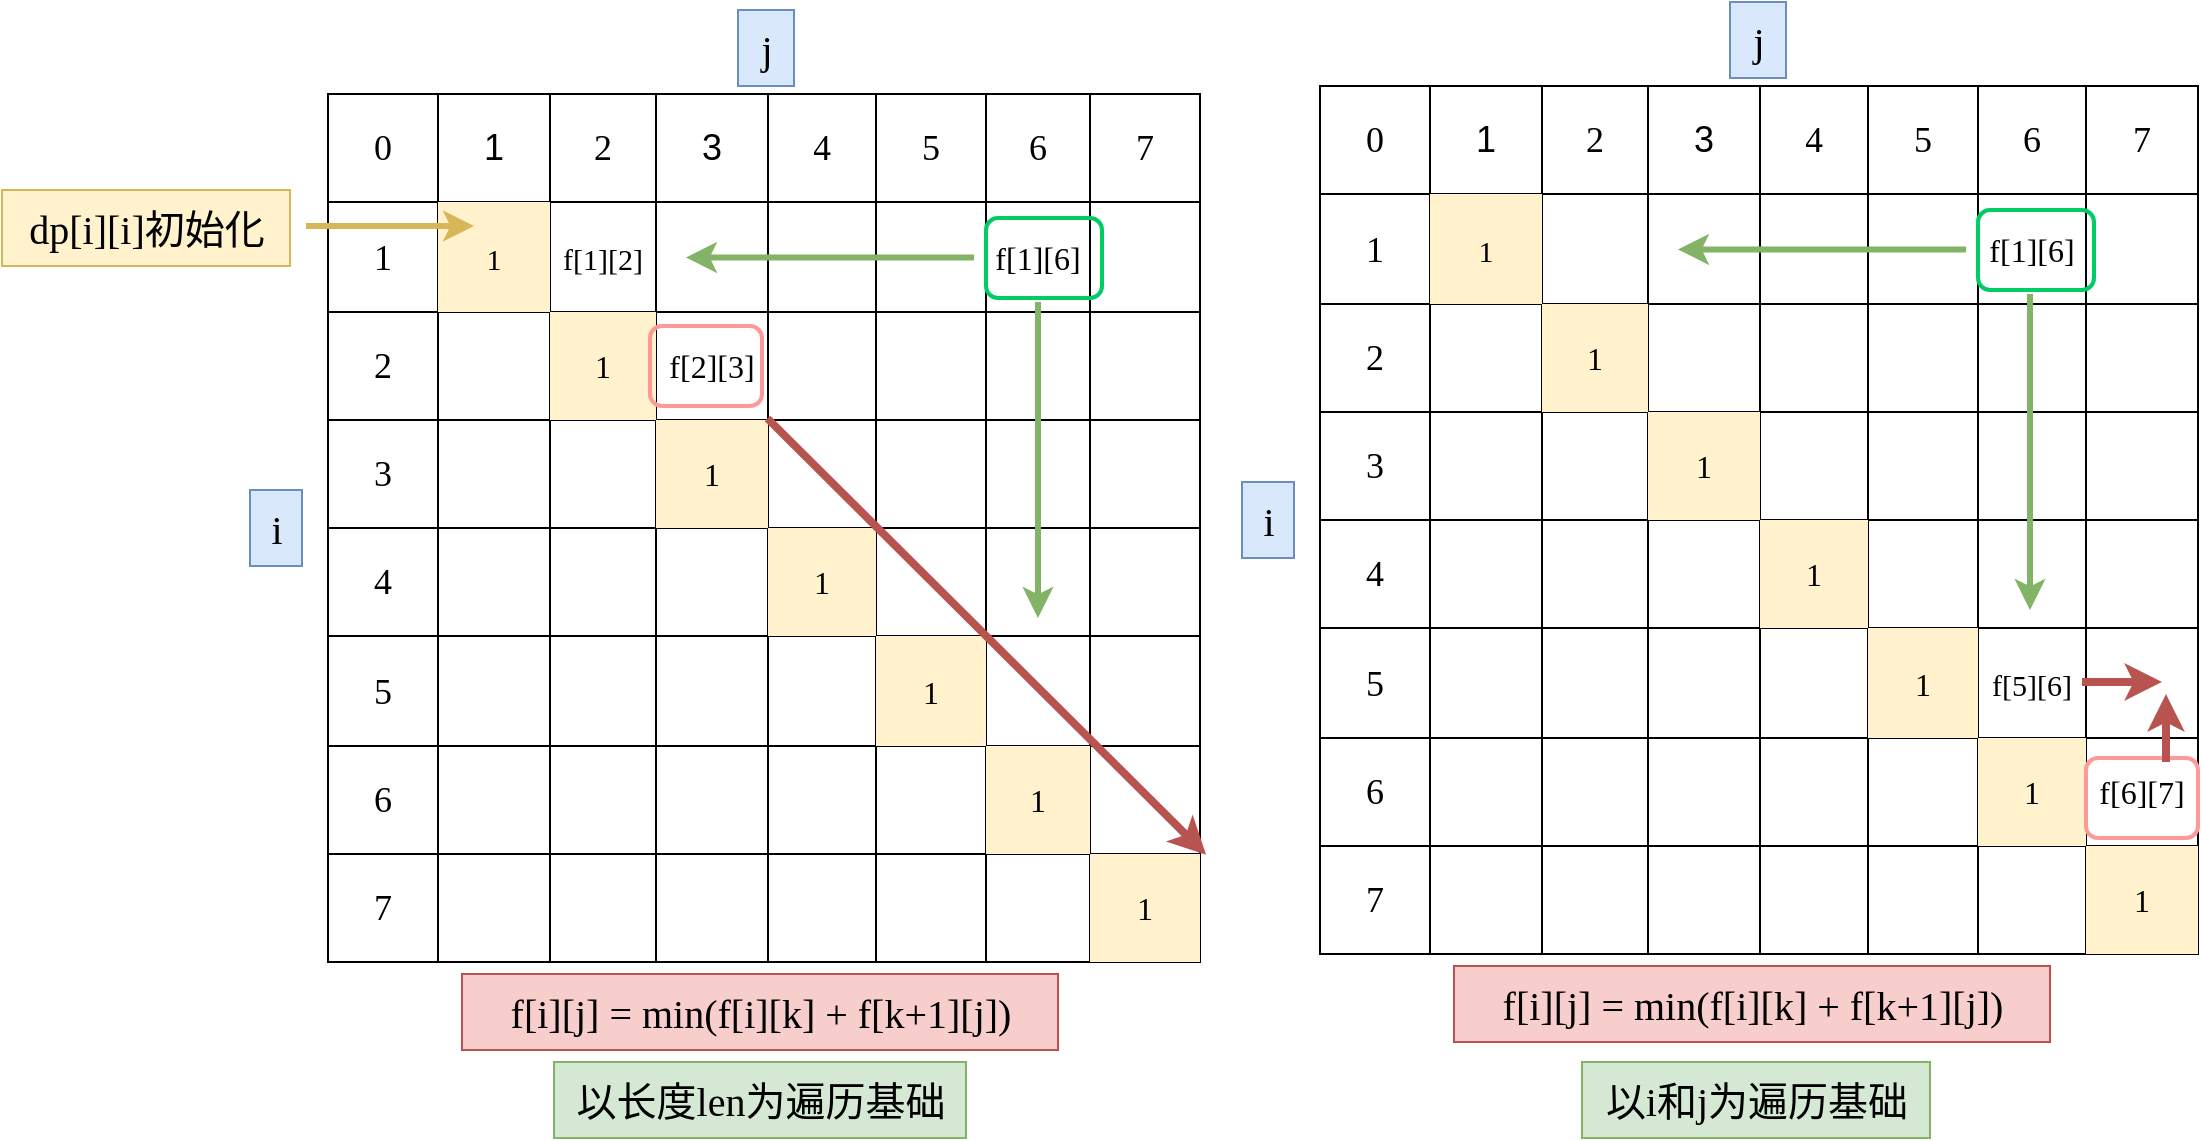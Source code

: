 <mxfile version="20.0.4" type="github">
  <diagram id="7jJ90DRiOmVaTpsWSGdS" name="第 1 页">
    <mxGraphModel dx="2515" dy="831" grid="1" gridSize="2" guides="1" tooltips="1" connect="1" arrows="1" fold="1" page="1" pageScale="1" pageWidth="1169" pageHeight="827" math="0" shadow="0">
      <root>
        <mxCell id="0" />
        <mxCell id="1" parent="0" />
        <mxCell id="KwmrwxW-xq00A47at4ye-63" value="" style="shape=table;html=1;whiteSpace=wrap;startSize=0;container=1;collapsible=0;childLayout=tableLayout;swimlaneLine=1;" vertex="1" parent="1">
          <mxGeometry x="153" y="138" width="436" height="434" as="geometry" />
        </mxCell>
        <mxCell id="KwmrwxW-xq00A47at4ye-106" style="shape=tableRow;horizontal=0;startSize=0;swimlaneHead=0;swimlaneBody=0;top=0;left=0;bottom=0;right=0;collapsible=0;dropTarget=0;fillColor=none;points=[[0,0.5],[1,0.5]];portConstraint=eastwest;" vertex="1" parent="KwmrwxW-xq00A47at4ye-63">
          <mxGeometry width="436" height="54" as="geometry" />
        </mxCell>
        <mxCell id="KwmrwxW-xq00A47at4ye-127" value="&lt;font style=&quot;font-size: 18px;&quot; face=&quot;Comic Sans MS&quot;&gt;0&lt;/font&gt;" style="shape=partialRectangle;html=1;whiteSpace=wrap;connectable=0;fillColor=none;top=0;left=0;bottom=0;right=0;overflow=hidden;" vertex="1" parent="KwmrwxW-xq00A47at4ye-106">
          <mxGeometry width="55" height="54" as="geometry">
            <mxRectangle width="55" height="54" as="alternateBounds" />
          </mxGeometry>
        </mxCell>
        <mxCell id="KwmrwxW-xq00A47at4ye-111" value="&lt;font style=&quot;font-size: 18px;&quot;&gt;1&lt;/font&gt;" style="shape=partialRectangle;html=1;whiteSpace=wrap;connectable=0;fillColor=none;top=0;left=0;bottom=0;right=0;overflow=hidden;" vertex="1" parent="KwmrwxW-xq00A47at4ye-106">
          <mxGeometry x="55" width="56" height="54" as="geometry">
            <mxRectangle width="56" height="54" as="alternateBounds" />
          </mxGeometry>
        </mxCell>
        <mxCell id="KwmrwxW-xq00A47at4ye-107" value="&lt;font style=&quot;font-size: 18px;&quot; face=&quot;Comic Sans MS&quot;&gt;2&lt;/font&gt;" style="shape=partialRectangle;html=1;whiteSpace=wrap;connectable=0;fillColor=none;top=0;left=0;bottom=0;right=0;overflow=hidden;" vertex="1" parent="KwmrwxW-xq00A47at4ye-106">
          <mxGeometry x="111" width="53" height="54" as="geometry">
            <mxRectangle width="53" height="54" as="alternateBounds" />
          </mxGeometry>
        </mxCell>
        <mxCell id="KwmrwxW-xq00A47at4ye-108" value="&lt;font style=&quot;font-size: 18px;&quot;&gt;3&lt;/font&gt;" style="shape=partialRectangle;html=1;whiteSpace=wrap;connectable=0;fillColor=none;top=0;left=0;bottom=0;right=0;overflow=hidden;" vertex="1" parent="KwmrwxW-xq00A47at4ye-106">
          <mxGeometry x="164" width="56" height="54" as="geometry">
            <mxRectangle width="56" height="54" as="alternateBounds" />
          </mxGeometry>
        </mxCell>
        <mxCell id="KwmrwxW-xq00A47at4ye-109" value="&lt;font face=&quot;Comic Sans MS&quot; style=&quot;font-size: 18px;&quot;&gt;4&lt;/font&gt;" style="shape=partialRectangle;html=1;whiteSpace=wrap;connectable=0;fillColor=none;top=0;left=0;bottom=0;right=0;overflow=hidden;" vertex="1" parent="KwmrwxW-xq00A47at4ye-106">
          <mxGeometry x="220" width="54" height="54" as="geometry">
            <mxRectangle width="54" height="54" as="alternateBounds" />
          </mxGeometry>
        </mxCell>
        <mxCell id="KwmrwxW-xq00A47at4ye-110" value="&lt;font face=&quot;Comic Sans MS&quot; style=&quot;font-size: 18px;&quot;&gt;5&lt;/font&gt;" style="shape=partialRectangle;html=1;whiteSpace=wrap;connectable=0;fillColor=none;top=0;left=0;bottom=0;right=0;overflow=hidden;" vertex="1" parent="KwmrwxW-xq00A47at4ye-106">
          <mxGeometry x="274" width="55" height="54" as="geometry">
            <mxRectangle width="55" height="54" as="alternateBounds" />
          </mxGeometry>
        </mxCell>
        <mxCell id="KwmrwxW-xq00A47at4ye-119" value="&lt;font face=&quot;Comic Sans MS&quot; style=&quot;font-size: 18px;&quot;&gt;6&lt;/font&gt;" style="shape=partialRectangle;html=1;whiteSpace=wrap;connectable=0;fillColor=none;top=0;left=0;bottom=0;right=0;overflow=hidden;" vertex="1" parent="KwmrwxW-xq00A47at4ye-106">
          <mxGeometry x="329" width="52" height="54" as="geometry">
            <mxRectangle width="52" height="54" as="alternateBounds" />
          </mxGeometry>
        </mxCell>
        <mxCell id="KwmrwxW-xq00A47at4ye-135" value="&lt;font style=&quot;font-size: 18px;&quot; face=&quot;Comic Sans MS&quot;&gt;7&lt;/font&gt;" style="shape=partialRectangle;html=1;whiteSpace=wrap;connectable=0;fillColor=none;top=0;left=0;bottom=0;right=0;overflow=hidden;" vertex="1" parent="KwmrwxW-xq00A47at4ye-106">
          <mxGeometry x="381" width="55" height="54" as="geometry">
            <mxRectangle width="55" height="54" as="alternateBounds" />
          </mxGeometry>
        </mxCell>
        <mxCell id="KwmrwxW-xq00A47at4ye-101" style="shape=tableRow;horizontal=0;startSize=0;swimlaneHead=0;swimlaneBody=0;top=0;left=0;bottom=0;right=0;collapsible=0;dropTarget=0;fillColor=none;points=[[0,0.5],[1,0.5]];portConstraint=eastwest;" vertex="1" parent="KwmrwxW-xq00A47at4ye-63">
          <mxGeometry y="54" width="436" height="55" as="geometry" />
        </mxCell>
        <mxCell id="KwmrwxW-xq00A47at4ye-128" value="&lt;font face=&quot;Comic Sans MS&quot; style=&quot;font-size: 18px;&quot;&gt;1&lt;/font&gt;" style="shape=partialRectangle;html=1;whiteSpace=wrap;connectable=0;fillColor=none;top=0;left=0;bottom=0;right=0;overflow=hidden;" vertex="1" parent="KwmrwxW-xq00A47at4ye-101">
          <mxGeometry width="55" height="55" as="geometry">
            <mxRectangle width="55" height="55" as="alternateBounds" />
          </mxGeometry>
        </mxCell>
        <mxCell id="KwmrwxW-xq00A47at4ye-112" value="&lt;font face=&quot;Comic Sans MS&quot; style=&quot;font-size: 15px;&quot;&gt;1&lt;/font&gt;" style="shape=partialRectangle;html=1;whiteSpace=wrap;connectable=0;fillColor=#fff2cc;top=0;left=0;bottom=0;right=0;overflow=hidden;strokeColor=#d6b656;" vertex="1" parent="KwmrwxW-xq00A47at4ye-101">
          <mxGeometry x="55" width="56" height="55" as="geometry">
            <mxRectangle width="56" height="55" as="alternateBounds" />
          </mxGeometry>
        </mxCell>
        <mxCell id="KwmrwxW-xq00A47at4ye-102" value="&lt;font face=&quot;Comic Sans MS&quot; style=&quot;font-size: 15px;&quot;&gt;f[1][2]&lt;/font&gt;" style="shape=partialRectangle;html=1;whiteSpace=wrap;connectable=0;fillColor=none;top=0;left=0;bottom=0;right=0;overflow=hidden;" vertex="1" parent="KwmrwxW-xq00A47at4ye-101">
          <mxGeometry x="111" width="53" height="55" as="geometry">
            <mxRectangle width="53" height="55" as="alternateBounds" />
          </mxGeometry>
        </mxCell>
        <mxCell id="KwmrwxW-xq00A47at4ye-103" style="shape=partialRectangle;html=1;whiteSpace=wrap;connectable=0;fillColor=none;top=0;left=0;bottom=0;right=0;overflow=hidden;" vertex="1" parent="KwmrwxW-xq00A47at4ye-101">
          <mxGeometry x="164" width="56" height="55" as="geometry">
            <mxRectangle width="56" height="55" as="alternateBounds" />
          </mxGeometry>
        </mxCell>
        <mxCell id="KwmrwxW-xq00A47at4ye-104" style="shape=partialRectangle;html=1;whiteSpace=wrap;connectable=0;fillColor=none;top=0;left=0;bottom=0;right=0;overflow=hidden;" vertex="1" parent="KwmrwxW-xq00A47at4ye-101">
          <mxGeometry x="220" width="54" height="55" as="geometry">
            <mxRectangle width="54" height="55" as="alternateBounds" />
          </mxGeometry>
        </mxCell>
        <mxCell id="KwmrwxW-xq00A47at4ye-105" style="shape=partialRectangle;html=1;whiteSpace=wrap;connectable=0;fillColor=none;top=0;left=0;bottom=0;right=0;overflow=hidden;" vertex="1" parent="KwmrwxW-xq00A47at4ye-101">
          <mxGeometry x="274" width="55" height="55" as="geometry">
            <mxRectangle width="55" height="55" as="alternateBounds" />
          </mxGeometry>
        </mxCell>
        <mxCell id="KwmrwxW-xq00A47at4ye-120" value="&lt;font style=&quot;font-size: 16px;&quot; face=&quot;Comic Sans MS&quot;&gt;f[1][6]&lt;/font&gt;" style="shape=partialRectangle;html=1;whiteSpace=wrap;connectable=0;fillColor=none;top=0;left=0;bottom=0;right=0;overflow=hidden;" vertex="1" parent="KwmrwxW-xq00A47at4ye-101">
          <mxGeometry x="329" width="52" height="55" as="geometry">
            <mxRectangle width="52" height="55" as="alternateBounds" />
          </mxGeometry>
        </mxCell>
        <mxCell id="KwmrwxW-xq00A47at4ye-136" style="shape=partialRectangle;html=1;whiteSpace=wrap;connectable=0;fillColor=none;top=0;left=0;bottom=0;right=0;overflow=hidden;" vertex="1" parent="KwmrwxW-xq00A47at4ye-101">
          <mxGeometry x="381" width="55" height="55" as="geometry">
            <mxRectangle width="55" height="55" as="alternateBounds" />
          </mxGeometry>
        </mxCell>
        <mxCell id="KwmrwxW-xq00A47at4ye-64" value="" style="shape=tableRow;horizontal=0;startSize=0;swimlaneHead=0;swimlaneBody=0;top=0;left=0;bottom=0;right=0;collapsible=0;dropTarget=0;fillColor=none;points=[[0,0.5],[1,0.5]];portConstraint=eastwest;" vertex="1" parent="KwmrwxW-xq00A47at4ye-63">
          <mxGeometry y="109" width="436" height="54" as="geometry" />
        </mxCell>
        <mxCell id="KwmrwxW-xq00A47at4ye-129" value="&lt;font face=&quot;Comic Sans MS&quot; style=&quot;font-size: 18px;&quot;&gt;2&lt;/font&gt;" style="shape=partialRectangle;html=1;whiteSpace=wrap;connectable=0;fillColor=none;top=0;left=0;bottom=0;right=0;overflow=hidden;" vertex="1" parent="KwmrwxW-xq00A47at4ye-64">
          <mxGeometry width="55" height="54" as="geometry">
            <mxRectangle width="55" height="54" as="alternateBounds" />
          </mxGeometry>
        </mxCell>
        <mxCell id="KwmrwxW-xq00A47at4ye-113" style="shape=partialRectangle;html=1;whiteSpace=wrap;connectable=0;fillColor=none;top=0;left=0;bottom=0;right=0;overflow=hidden;" vertex="1" parent="KwmrwxW-xq00A47at4ye-64">
          <mxGeometry x="55" width="56" height="54" as="geometry">
            <mxRectangle width="56" height="54" as="alternateBounds" />
          </mxGeometry>
        </mxCell>
        <mxCell id="KwmrwxW-xq00A47at4ye-83" value="&lt;font face=&quot;Comic Sans MS&quot; style=&quot;font-size: 16px;&quot;&gt;1&lt;/font&gt;" style="shape=partialRectangle;html=1;whiteSpace=wrap;connectable=0;fillColor=#fff2cc;top=0;left=0;bottom=0;right=0;overflow=hidden;strokeColor=#d6b656;" vertex="1" parent="KwmrwxW-xq00A47at4ye-64">
          <mxGeometry x="111" width="53" height="54" as="geometry">
            <mxRectangle width="53" height="54" as="alternateBounds" />
          </mxGeometry>
        </mxCell>
        <mxCell id="KwmrwxW-xq00A47at4ye-77" value="&lt;font face=&quot;Comic Sans MS&quot; style=&quot;font-size: 16px;&quot;&gt;f[2][3]&lt;/font&gt;" style="shape=partialRectangle;html=1;whiteSpace=wrap;connectable=0;fillColor=none;top=0;left=0;bottom=0;right=0;overflow=hidden;" vertex="1" parent="KwmrwxW-xq00A47at4ye-64">
          <mxGeometry x="164" width="56" height="54" as="geometry">
            <mxRectangle width="56" height="54" as="alternateBounds" />
          </mxGeometry>
        </mxCell>
        <mxCell id="KwmrwxW-xq00A47at4ye-65" value="" style="shape=partialRectangle;html=1;whiteSpace=wrap;connectable=0;fillColor=none;top=0;left=0;bottom=0;right=0;overflow=hidden;" vertex="1" parent="KwmrwxW-xq00A47at4ye-64">
          <mxGeometry x="220" width="54" height="54" as="geometry">
            <mxRectangle width="54" height="54" as="alternateBounds" />
          </mxGeometry>
        </mxCell>
        <mxCell id="KwmrwxW-xq00A47at4ye-66" value="" style="shape=partialRectangle;html=1;whiteSpace=wrap;connectable=0;fillColor=none;top=0;left=0;bottom=0;right=0;overflow=hidden;" vertex="1" parent="KwmrwxW-xq00A47at4ye-64">
          <mxGeometry x="274" width="55" height="54" as="geometry">
            <mxRectangle width="55" height="54" as="alternateBounds" />
          </mxGeometry>
        </mxCell>
        <mxCell id="KwmrwxW-xq00A47at4ye-121" style="shape=partialRectangle;html=1;whiteSpace=wrap;connectable=0;fillColor=none;top=0;left=0;bottom=0;right=0;overflow=hidden;" vertex="1" parent="KwmrwxW-xq00A47at4ye-64">
          <mxGeometry x="329" width="52" height="54" as="geometry">
            <mxRectangle width="52" height="54" as="alternateBounds" />
          </mxGeometry>
        </mxCell>
        <mxCell id="KwmrwxW-xq00A47at4ye-137" style="shape=partialRectangle;html=1;whiteSpace=wrap;connectable=0;fillColor=none;top=0;left=0;bottom=0;right=0;overflow=hidden;" vertex="1" parent="KwmrwxW-xq00A47at4ye-64">
          <mxGeometry x="381" width="55" height="54" as="geometry">
            <mxRectangle width="55" height="54" as="alternateBounds" />
          </mxGeometry>
        </mxCell>
        <mxCell id="KwmrwxW-xq00A47at4ye-68" value="" style="shape=tableRow;horizontal=0;startSize=0;swimlaneHead=0;swimlaneBody=0;top=0;left=0;bottom=0;right=0;collapsible=0;dropTarget=0;fillColor=none;points=[[0,0.5],[1,0.5]];portConstraint=eastwest;" vertex="1" parent="KwmrwxW-xq00A47at4ye-63">
          <mxGeometry y="163" width="436" height="54" as="geometry" />
        </mxCell>
        <mxCell id="KwmrwxW-xq00A47at4ye-130" value="&lt;font face=&quot;Comic Sans MS&quot; style=&quot;font-size: 18px;&quot;&gt;3&lt;/font&gt;" style="shape=partialRectangle;html=1;whiteSpace=wrap;connectable=0;fillColor=none;top=0;left=0;bottom=0;right=0;overflow=hidden;" vertex="1" parent="KwmrwxW-xq00A47at4ye-68">
          <mxGeometry width="55" height="54" as="geometry">
            <mxRectangle width="55" height="54" as="alternateBounds" />
          </mxGeometry>
        </mxCell>
        <mxCell id="KwmrwxW-xq00A47at4ye-114" style="shape=partialRectangle;html=1;whiteSpace=wrap;connectable=0;fillColor=none;top=0;left=0;bottom=0;right=0;overflow=hidden;" vertex="1" parent="KwmrwxW-xq00A47at4ye-68">
          <mxGeometry x="55" width="56" height="54" as="geometry">
            <mxRectangle width="56" height="54" as="alternateBounds" />
          </mxGeometry>
        </mxCell>
        <mxCell id="KwmrwxW-xq00A47at4ye-84" style="shape=partialRectangle;html=1;whiteSpace=wrap;connectable=0;fillColor=none;top=0;left=0;bottom=0;right=0;overflow=hidden;" vertex="1" parent="KwmrwxW-xq00A47at4ye-68">
          <mxGeometry x="111" width="53" height="54" as="geometry">
            <mxRectangle width="53" height="54" as="alternateBounds" />
          </mxGeometry>
        </mxCell>
        <mxCell id="KwmrwxW-xq00A47at4ye-78" value="&lt;font face=&quot;Comic Sans MS&quot; style=&quot;font-size: 16px;&quot;&gt;1&lt;/font&gt;" style="shape=partialRectangle;html=1;whiteSpace=wrap;connectable=0;fillColor=#fff2cc;top=0;left=0;bottom=0;right=0;overflow=hidden;strokeColor=#d6b656;" vertex="1" parent="KwmrwxW-xq00A47at4ye-68">
          <mxGeometry x="164" width="56" height="54" as="geometry">
            <mxRectangle width="56" height="54" as="alternateBounds" />
          </mxGeometry>
        </mxCell>
        <mxCell id="KwmrwxW-xq00A47at4ye-69" value="" style="shape=partialRectangle;html=1;whiteSpace=wrap;connectable=0;fillColor=none;top=0;left=0;bottom=0;right=0;overflow=hidden;" vertex="1" parent="KwmrwxW-xq00A47at4ye-68">
          <mxGeometry x="220" width="54" height="54" as="geometry">
            <mxRectangle width="54" height="54" as="alternateBounds" />
          </mxGeometry>
        </mxCell>
        <mxCell id="KwmrwxW-xq00A47at4ye-70" value="" style="shape=partialRectangle;html=1;whiteSpace=wrap;connectable=0;fillColor=none;top=0;left=0;bottom=0;right=0;overflow=hidden;" vertex="1" parent="KwmrwxW-xq00A47at4ye-68">
          <mxGeometry x="274" width="55" height="54" as="geometry">
            <mxRectangle width="55" height="54" as="alternateBounds" />
          </mxGeometry>
        </mxCell>
        <mxCell id="KwmrwxW-xq00A47at4ye-122" style="shape=partialRectangle;html=1;whiteSpace=wrap;connectable=0;fillColor=none;top=0;left=0;bottom=0;right=0;overflow=hidden;" vertex="1" parent="KwmrwxW-xq00A47at4ye-68">
          <mxGeometry x="329" width="52" height="54" as="geometry">
            <mxRectangle width="52" height="54" as="alternateBounds" />
          </mxGeometry>
        </mxCell>
        <mxCell id="KwmrwxW-xq00A47at4ye-138" style="shape=partialRectangle;html=1;whiteSpace=wrap;connectable=0;fillColor=none;top=0;left=0;bottom=0;right=0;overflow=hidden;" vertex="1" parent="KwmrwxW-xq00A47at4ye-68">
          <mxGeometry x="381" width="55" height="54" as="geometry">
            <mxRectangle width="55" height="54" as="alternateBounds" />
          </mxGeometry>
        </mxCell>
        <mxCell id="KwmrwxW-xq00A47at4ye-72" value="" style="shape=tableRow;horizontal=0;startSize=0;swimlaneHead=0;swimlaneBody=0;top=0;left=0;bottom=0;right=0;collapsible=0;dropTarget=0;fillColor=none;points=[[0,0.5],[1,0.5]];portConstraint=eastwest;" vertex="1" parent="KwmrwxW-xq00A47at4ye-63">
          <mxGeometry y="217" width="436" height="54" as="geometry" />
        </mxCell>
        <mxCell id="KwmrwxW-xq00A47at4ye-131" value="&lt;font style=&quot;font-size: 18px;&quot; face=&quot;Comic Sans MS&quot;&gt;4&lt;/font&gt;" style="shape=partialRectangle;html=1;whiteSpace=wrap;connectable=0;fillColor=none;top=0;left=0;bottom=0;right=0;overflow=hidden;" vertex="1" parent="KwmrwxW-xq00A47at4ye-72">
          <mxGeometry width="55" height="54" as="geometry">
            <mxRectangle width="55" height="54" as="alternateBounds" />
          </mxGeometry>
        </mxCell>
        <mxCell id="KwmrwxW-xq00A47at4ye-115" style="shape=partialRectangle;html=1;whiteSpace=wrap;connectable=0;fillColor=none;top=0;left=0;bottom=0;right=0;overflow=hidden;" vertex="1" parent="KwmrwxW-xq00A47at4ye-72">
          <mxGeometry x="55" width="56" height="54" as="geometry">
            <mxRectangle width="56" height="54" as="alternateBounds" />
          </mxGeometry>
        </mxCell>
        <mxCell id="KwmrwxW-xq00A47at4ye-85" style="shape=partialRectangle;html=1;whiteSpace=wrap;connectable=0;fillColor=none;top=0;left=0;bottom=0;right=0;overflow=hidden;" vertex="1" parent="KwmrwxW-xq00A47at4ye-72">
          <mxGeometry x="111" width="53" height="54" as="geometry">
            <mxRectangle width="53" height="54" as="alternateBounds" />
          </mxGeometry>
        </mxCell>
        <mxCell id="KwmrwxW-xq00A47at4ye-79" style="shape=partialRectangle;html=1;whiteSpace=wrap;connectable=0;fillColor=none;top=0;left=0;bottom=0;right=0;overflow=hidden;" vertex="1" parent="KwmrwxW-xq00A47at4ye-72">
          <mxGeometry x="164" width="56" height="54" as="geometry">
            <mxRectangle width="56" height="54" as="alternateBounds" />
          </mxGeometry>
        </mxCell>
        <mxCell id="KwmrwxW-xq00A47at4ye-73" value="&lt;font face=&quot;Comic Sans MS&quot; style=&quot;font-size: 16px;&quot;&gt;1&lt;/font&gt;" style="shape=partialRectangle;html=1;whiteSpace=wrap;connectable=0;fillColor=#fff2cc;top=0;left=0;bottom=0;right=0;overflow=hidden;strokeColor=#d6b656;" vertex="1" parent="KwmrwxW-xq00A47at4ye-72">
          <mxGeometry x="220" width="54" height="54" as="geometry">
            <mxRectangle width="54" height="54" as="alternateBounds" />
          </mxGeometry>
        </mxCell>
        <mxCell id="KwmrwxW-xq00A47at4ye-74" value="" style="shape=partialRectangle;html=1;whiteSpace=wrap;connectable=0;fillColor=none;top=0;left=0;bottom=0;right=0;overflow=hidden;" vertex="1" parent="KwmrwxW-xq00A47at4ye-72">
          <mxGeometry x="274" width="55" height="54" as="geometry">
            <mxRectangle width="55" height="54" as="alternateBounds" />
          </mxGeometry>
        </mxCell>
        <mxCell id="KwmrwxW-xq00A47at4ye-123" style="shape=partialRectangle;html=1;whiteSpace=wrap;connectable=0;fillColor=none;top=0;left=0;bottom=0;right=0;overflow=hidden;" vertex="1" parent="KwmrwxW-xq00A47at4ye-72">
          <mxGeometry x="329" width="52" height="54" as="geometry">
            <mxRectangle width="52" height="54" as="alternateBounds" />
          </mxGeometry>
        </mxCell>
        <mxCell id="KwmrwxW-xq00A47at4ye-139" style="shape=partialRectangle;html=1;whiteSpace=wrap;connectable=0;fillColor=none;top=0;left=0;bottom=0;right=0;overflow=hidden;" vertex="1" parent="KwmrwxW-xq00A47at4ye-72">
          <mxGeometry x="381" width="55" height="54" as="geometry">
            <mxRectangle width="55" height="54" as="alternateBounds" />
          </mxGeometry>
        </mxCell>
        <mxCell id="KwmrwxW-xq00A47at4ye-86" style="shape=tableRow;horizontal=0;startSize=0;swimlaneHead=0;swimlaneBody=0;top=0;left=0;bottom=0;right=0;collapsible=0;dropTarget=0;fillColor=none;points=[[0,0.5],[1,0.5]];portConstraint=eastwest;" vertex="1" parent="KwmrwxW-xq00A47at4ye-63">
          <mxGeometry y="271" width="436" height="55" as="geometry" />
        </mxCell>
        <mxCell id="KwmrwxW-xq00A47at4ye-132" value="&lt;font style=&quot;font-size: 18px;&quot; face=&quot;Comic Sans MS&quot;&gt;5&lt;/font&gt;" style="shape=partialRectangle;html=1;whiteSpace=wrap;connectable=0;fillColor=none;top=0;left=0;bottom=0;right=0;overflow=hidden;" vertex="1" parent="KwmrwxW-xq00A47at4ye-86">
          <mxGeometry width="55" height="55" as="geometry">
            <mxRectangle width="55" height="55" as="alternateBounds" />
          </mxGeometry>
        </mxCell>
        <mxCell id="KwmrwxW-xq00A47at4ye-116" style="shape=partialRectangle;html=1;whiteSpace=wrap;connectable=0;fillColor=none;top=0;left=0;bottom=0;right=0;overflow=hidden;" vertex="1" parent="KwmrwxW-xq00A47at4ye-86">
          <mxGeometry x="55" width="56" height="55" as="geometry">
            <mxRectangle width="56" height="55" as="alternateBounds" />
          </mxGeometry>
        </mxCell>
        <mxCell id="KwmrwxW-xq00A47at4ye-87" style="shape=partialRectangle;html=1;whiteSpace=wrap;connectable=0;fillColor=none;top=0;left=0;bottom=0;right=0;overflow=hidden;" vertex="1" parent="KwmrwxW-xq00A47at4ye-86">
          <mxGeometry x="111" width="53" height="55" as="geometry">
            <mxRectangle width="53" height="55" as="alternateBounds" />
          </mxGeometry>
        </mxCell>
        <mxCell id="KwmrwxW-xq00A47at4ye-88" style="shape=partialRectangle;html=1;whiteSpace=wrap;connectable=0;fillColor=none;top=0;left=0;bottom=0;right=0;overflow=hidden;" vertex="1" parent="KwmrwxW-xq00A47at4ye-86">
          <mxGeometry x="164" width="56" height="55" as="geometry">
            <mxRectangle width="56" height="55" as="alternateBounds" />
          </mxGeometry>
        </mxCell>
        <mxCell id="KwmrwxW-xq00A47at4ye-89" style="shape=partialRectangle;html=1;whiteSpace=wrap;connectable=0;fillColor=none;top=0;left=0;bottom=0;right=0;overflow=hidden;" vertex="1" parent="KwmrwxW-xq00A47at4ye-86">
          <mxGeometry x="220" width="54" height="55" as="geometry">
            <mxRectangle width="54" height="55" as="alternateBounds" />
          </mxGeometry>
        </mxCell>
        <mxCell id="KwmrwxW-xq00A47at4ye-90" value="&lt;font style=&quot;font-size: 16px;&quot; face=&quot;Comic Sans MS&quot;&gt;1&lt;/font&gt;" style="shape=partialRectangle;html=1;whiteSpace=wrap;connectable=0;fillColor=#fff2cc;top=0;left=0;bottom=0;right=0;overflow=hidden;strokeColor=#d6b656;" vertex="1" parent="KwmrwxW-xq00A47at4ye-86">
          <mxGeometry x="274" width="55" height="55" as="geometry">
            <mxRectangle width="55" height="55" as="alternateBounds" />
          </mxGeometry>
        </mxCell>
        <mxCell id="KwmrwxW-xq00A47at4ye-124" style="shape=partialRectangle;html=1;whiteSpace=wrap;connectable=0;fillColor=none;top=0;left=0;bottom=0;right=0;overflow=hidden;" vertex="1" parent="KwmrwxW-xq00A47at4ye-86">
          <mxGeometry x="329" width="52" height="55" as="geometry">
            <mxRectangle width="52" height="55" as="alternateBounds" />
          </mxGeometry>
        </mxCell>
        <mxCell id="KwmrwxW-xq00A47at4ye-140" style="shape=partialRectangle;html=1;whiteSpace=wrap;connectable=0;fillColor=none;top=0;left=0;bottom=0;right=0;overflow=hidden;" vertex="1" parent="KwmrwxW-xq00A47at4ye-86">
          <mxGeometry x="381" width="55" height="55" as="geometry">
            <mxRectangle width="55" height="55" as="alternateBounds" />
          </mxGeometry>
        </mxCell>
        <mxCell id="KwmrwxW-xq00A47at4ye-91" style="shape=tableRow;horizontal=0;startSize=0;swimlaneHead=0;swimlaneBody=0;top=0;left=0;bottom=0;right=0;collapsible=0;dropTarget=0;fillColor=none;points=[[0,0.5],[1,0.5]];portConstraint=eastwest;" vertex="1" parent="KwmrwxW-xq00A47at4ye-63">
          <mxGeometry y="326" width="436" height="54" as="geometry" />
        </mxCell>
        <mxCell id="KwmrwxW-xq00A47at4ye-133" value="&lt;font face=&quot;Comic Sans MS&quot; style=&quot;font-size: 18px;&quot;&gt;6&lt;/font&gt;" style="shape=partialRectangle;html=1;whiteSpace=wrap;connectable=0;fillColor=none;top=0;left=0;bottom=0;right=0;overflow=hidden;" vertex="1" parent="KwmrwxW-xq00A47at4ye-91">
          <mxGeometry width="55" height="54" as="geometry">
            <mxRectangle width="55" height="54" as="alternateBounds" />
          </mxGeometry>
        </mxCell>
        <mxCell id="KwmrwxW-xq00A47at4ye-117" style="shape=partialRectangle;html=1;whiteSpace=wrap;connectable=0;fillColor=none;top=0;left=0;bottom=0;right=0;overflow=hidden;" vertex="1" parent="KwmrwxW-xq00A47at4ye-91">
          <mxGeometry x="55" width="56" height="54" as="geometry">
            <mxRectangle width="56" height="54" as="alternateBounds" />
          </mxGeometry>
        </mxCell>
        <mxCell id="KwmrwxW-xq00A47at4ye-92" style="shape=partialRectangle;html=1;whiteSpace=wrap;connectable=0;fillColor=none;top=0;left=0;bottom=0;right=0;overflow=hidden;" vertex="1" parent="KwmrwxW-xq00A47at4ye-91">
          <mxGeometry x="111" width="53" height="54" as="geometry">
            <mxRectangle width="53" height="54" as="alternateBounds" />
          </mxGeometry>
        </mxCell>
        <mxCell id="KwmrwxW-xq00A47at4ye-93" style="shape=partialRectangle;html=1;whiteSpace=wrap;connectable=0;fillColor=none;top=0;left=0;bottom=0;right=0;overflow=hidden;" vertex="1" parent="KwmrwxW-xq00A47at4ye-91">
          <mxGeometry x="164" width="56" height="54" as="geometry">
            <mxRectangle width="56" height="54" as="alternateBounds" />
          </mxGeometry>
        </mxCell>
        <mxCell id="KwmrwxW-xq00A47at4ye-94" style="shape=partialRectangle;html=1;whiteSpace=wrap;connectable=0;fillColor=none;top=0;left=0;bottom=0;right=0;overflow=hidden;" vertex="1" parent="KwmrwxW-xq00A47at4ye-91">
          <mxGeometry x="220" width="54" height="54" as="geometry">
            <mxRectangle width="54" height="54" as="alternateBounds" />
          </mxGeometry>
        </mxCell>
        <mxCell id="KwmrwxW-xq00A47at4ye-95" style="shape=partialRectangle;html=1;whiteSpace=wrap;connectable=0;fillColor=none;top=0;left=0;bottom=0;right=0;overflow=hidden;" vertex="1" parent="KwmrwxW-xq00A47at4ye-91">
          <mxGeometry x="274" width="55" height="54" as="geometry">
            <mxRectangle width="55" height="54" as="alternateBounds" />
          </mxGeometry>
        </mxCell>
        <mxCell id="KwmrwxW-xq00A47at4ye-125" value="&lt;font face=&quot;Comic Sans MS&quot; style=&quot;font-size: 16px;&quot;&gt;1&lt;/font&gt;" style="shape=partialRectangle;html=1;whiteSpace=wrap;connectable=0;fillColor=#fff2cc;top=0;left=0;bottom=0;right=0;overflow=hidden;strokeColor=#d6b656;" vertex="1" parent="KwmrwxW-xq00A47at4ye-91">
          <mxGeometry x="329" width="52" height="54" as="geometry">
            <mxRectangle width="52" height="54" as="alternateBounds" />
          </mxGeometry>
        </mxCell>
        <mxCell id="KwmrwxW-xq00A47at4ye-141" style="shape=partialRectangle;html=1;whiteSpace=wrap;connectable=0;fillColor=none;top=0;left=0;bottom=0;right=0;overflow=hidden;" vertex="1" parent="KwmrwxW-xq00A47at4ye-91">
          <mxGeometry x="381" width="55" height="54" as="geometry">
            <mxRectangle width="55" height="54" as="alternateBounds" />
          </mxGeometry>
        </mxCell>
        <mxCell id="KwmrwxW-xq00A47at4ye-96" style="shape=tableRow;horizontal=0;startSize=0;swimlaneHead=0;swimlaneBody=0;top=0;left=0;bottom=0;right=0;collapsible=0;dropTarget=0;fillColor=none;points=[[0,0.5],[1,0.5]];portConstraint=eastwest;" vertex="1" parent="KwmrwxW-xq00A47at4ye-63">
          <mxGeometry y="380" width="436" height="54" as="geometry" />
        </mxCell>
        <mxCell id="KwmrwxW-xq00A47at4ye-134" value="&lt;font face=&quot;Comic Sans MS&quot; style=&quot;font-size: 18px;&quot;&gt;7&lt;/font&gt;" style="shape=partialRectangle;html=1;whiteSpace=wrap;connectable=0;fillColor=none;top=0;left=0;bottom=0;right=0;overflow=hidden;" vertex="1" parent="KwmrwxW-xq00A47at4ye-96">
          <mxGeometry width="55" height="54" as="geometry">
            <mxRectangle width="55" height="54" as="alternateBounds" />
          </mxGeometry>
        </mxCell>
        <mxCell id="KwmrwxW-xq00A47at4ye-118" style="shape=partialRectangle;html=1;whiteSpace=wrap;connectable=0;fillColor=none;top=0;left=0;bottom=0;right=0;overflow=hidden;" vertex="1" parent="KwmrwxW-xq00A47at4ye-96">
          <mxGeometry x="55" width="56" height="54" as="geometry">
            <mxRectangle width="56" height="54" as="alternateBounds" />
          </mxGeometry>
        </mxCell>
        <mxCell id="KwmrwxW-xq00A47at4ye-97" style="shape=partialRectangle;html=1;whiteSpace=wrap;connectable=0;fillColor=none;top=0;left=0;bottom=0;right=0;overflow=hidden;" vertex="1" parent="KwmrwxW-xq00A47at4ye-96">
          <mxGeometry x="111" width="53" height="54" as="geometry">
            <mxRectangle width="53" height="54" as="alternateBounds" />
          </mxGeometry>
        </mxCell>
        <mxCell id="KwmrwxW-xq00A47at4ye-98" style="shape=partialRectangle;html=1;whiteSpace=wrap;connectable=0;fillColor=none;top=0;left=0;bottom=0;right=0;overflow=hidden;" vertex="1" parent="KwmrwxW-xq00A47at4ye-96">
          <mxGeometry x="164" width="56" height="54" as="geometry">
            <mxRectangle width="56" height="54" as="alternateBounds" />
          </mxGeometry>
        </mxCell>
        <mxCell id="KwmrwxW-xq00A47at4ye-99" style="shape=partialRectangle;html=1;whiteSpace=wrap;connectable=0;fillColor=none;top=0;left=0;bottom=0;right=0;overflow=hidden;" vertex="1" parent="KwmrwxW-xq00A47at4ye-96">
          <mxGeometry x="220" width="54" height="54" as="geometry">
            <mxRectangle width="54" height="54" as="alternateBounds" />
          </mxGeometry>
        </mxCell>
        <mxCell id="KwmrwxW-xq00A47at4ye-100" style="shape=partialRectangle;html=1;whiteSpace=wrap;connectable=0;fillColor=none;top=0;left=0;bottom=0;right=0;overflow=hidden;" vertex="1" parent="KwmrwxW-xq00A47at4ye-96">
          <mxGeometry x="274" width="55" height="54" as="geometry">
            <mxRectangle width="55" height="54" as="alternateBounds" />
          </mxGeometry>
        </mxCell>
        <mxCell id="KwmrwxW-xq00A47at4ye-126" style="shape=partialRectangle;html=1;whiteSpace=wrap;connectable=0;fillColor=none;top=0;left=0;bottom=0;right=0;overflow=hidden;" vertex="1" parent="KwmrwxW-xq00A47at4ye-96">
          <mxGeometry x="329" width="52" height="54" as="geometry">
            <mxRectangle width="52" height="54" as="alternateBounds" />
          </mxGeometry>
        </mxCell>
        <mxCell id="KwmrwxW-xq00A47at4ye-142" value="&lt;font style=&quot;font-size: 16px;&quot; face=&quot;Comic Sans MS&quot;&gt;1&lt;/font&gt;" style="shape=partialRectangle;html=1;whiteSpace=wrap;connectable=0;fillColor=#fff2cc;top=0;left=0;bottom=0;right=0;overflow=hidden;strokeColor=#d6b656;" vertex="1" parent="KwmrwxW-xq00A47at4ye-96">
          <mxGeometry x="381" width="55" height="54" as="geometry">
            <mxRectangle width="55" height="54" as="alternateBounds" />
          </mxGeometry>
        </mxCell>
        <mxCell id="KwmrwxW-xq00A47at4ye-149" value="" style="endArrow=classic;html=1;rounded=1;fontSize=20;exitX=0.504;exitY=-0.014;exitDx=0;exitDy=0;exitPerimeter=0;entryX=1.007;entryY=1.007;entryDx=0;entryDy=0;entryPerimeter=0;fillColor=#f8cecc;strokeColor=#b85450;strokeWidth=4;" edge="1" parent="KwmrwxW-xq00A47at4ye-63" source="KwmrwxW-xq00A47at4ye-68" target="KwmrwxW-xq00A47at4ye-91">
          <mxGeometry width="50" height="50" relative="1" as="geometry">
            <mxPoint x="340" y="200" as="sourcePoint" />
            <mxPoint x="340" y="180" as="targetPoint" />
          </mxGeometry>
        </mxCell>
        <mxCell id="KwmrwxW-xq00A47at4ye-145" value="&lt;font face=&quot;Comic Sans MS&quot;&gt;i&lt;/font&gt;" style="text;html=1;align=center;verticalAlign=middle;resizable=0;points=[];autosize=1;strokeColor=#6c8ebf;fillColor=#dae8fc;fontSize=20;" vertex="1" parent="1">
          <mxGeometry x="114" y="336" width="26" height="38" as="geometry" />
        </mxCell>
        <mxCell id="KwmrwxW-xq00A47at4ye-146" value="&lt;font face=&quot;Comic Sans MS&quot;&gt;j&lt;/font&gt;" style="text;html=1;align=center;verticalAlign=middle;resizable=0;points=[];autosize=1;strokeColor=#6c8ebf;fillColor=#dae8fc;fontSize=20;" vertex="1" parent="1">
          <mxGeometry x="358" y="96" width="28" height="38" as="geometry" />
        </mxCell>
        <mxCell id="KwmrwxW-xq00A47at4ye-147" value="&lt;font style=&quot;font-size: 20px;&quot; face=&quot;Comic Sans MS&quot;&gt;f[i][j] = min(f[i][k] + f[k+1][j])&lt;/font&gt;" style="text;html=1;align=center;verticalAlign=middle;resizable=0;points=[];autosize=1;strokeColor=#b85450;fillColor=#f8cecc;fontSize=20;" vertex="1" parent="1">
          <mxGeometry x="220" y="578" width="298" height="38" as="geometry" />
        </mxCell>
        <mxCell id="KwmrwxW-xq00A47at4ye-154" value="" style="endArrow=classic;html=1;rounded=0;fontSize=20;fillColor=#d5e8d4;strokeColor=#82b366;snapToPoint=1;strokeWidth=3;" edge="1" parent="1">
          <mxGeometry width="50" height="50" relative="1" as="geometry">
            <mxPoint x="476" y="219.71" as="sourcePoint" />
            <mxPoint x="332" y="219.71" as="targetPoint" />
          </mxGeometry>
        </mxCell>
        <mxCell id="KwmrwxW-xq00A47at4ye-156" value="" style="endArrow=classic;html=1;rounded=0;fontSize=20;fillColor=#d5e8d4;strokeColor=#82b366;snapToPoint=1;strokeWidth=3;" edge="1" parent="1">
          <mxGeometry width="50" height="50" relative="1" as="geometry">
            <mxPoint x="508" y="242" as="sourcePoint" />
            <mxPoint x="508" y="400" as="targetPoint" />
          </mxGeometry>
        </mxCell>
        <mxCell id="KwmrwxW-xq00A47at4ye-157" value="" style="rounded=1;whiteSpace=wrap;html=1;fontFamily=Comic Sans MS;fontSize=16;fillColor=none;strokeColor=#FF9999;strokeWidth=2;" vertex="1" parent="1">
          <mxGeometry x="314" y="254" width="56" height="40" as="geometry" />
        </mxCell>
        <mxCell id="KwmrwxW-xq00A47at4ye-158" value="" style="rounded=1;whiteSpace=wrap;html=1;fontFamily=Comic Sans MS;fontSize=16;fillColor=none;strokeColor=#00CC66;strokeWidth=2;" vertex="1" parent="1">
          <mxGeometry x="482" y="200" width="58" height="40" as="geometry" />
        </mxCell>
        <mxCell id="KwmrwxW-xq00A47at4ye-159" value="&lt;font style=&quot;font-size: 20px;&quot; face=&quot;Comic Sans MS&quot;&gt;以长度len为遍历基础&lt;/font&gt;" style="text;html=1;align=center;verticalAlign=middle;resizable=0;points=[];autosize=1;strokeColor=#82b366;fillColor=#d5e8d4;fontSize=20;" vertex="1" parent="1">
          <mxGeometry x="266" y="622" width="206" height="38" as="geometry" />
        </mxCell>
        <mxCell id="KwmrwxW-xq00A47at4ye-244" value="" style="endArrow=classic;html=1;rounded=0;fontSize=20;fillColor=#fff2cc;strokeColor=#d6b656;snapToPoint=1;strokeWidth=3;" edge="1" parent="1">
          <mxGeometry width="50" height="50" relative="1" as="geometry">
            <mxPoint x="142" y="204" as="sourcePoint" />
            <mxPoint x="226" y="204" as="targetPoint" />
          </mxGeometry>
        </mxCell>
        <mxCell id="KwmrwxW-xq00A47at4ye-245" value="&lt;font face=&quot;Comic Sans MS&quot;&gt;dp[i][i]初始化&lt;/font&gt;" style="text;html=1;align=center;verticalAlign=middle;resizable=0;points=[];autosize=1;strokeColor=#d6b656;fillColor=#fff2cc;fontSize=20;" vertex="1" parent="1">
          <mxGeometry x="-10" y="186" width="144" height="38" as="geometry" />
        </mxCell>
        <mxCell id="KwmrwxW-xq00A47at4ye-248" value="" style="shape=table;html=1;whiteSpace=wrap;startSize=0;container=1;collapsible=0;childLayout=tableLayout;swimlaneLine=1;" vertex="1" parent="1">
          <mxGeometry x="649" y="134" width="439.0" height="434" as="geometry" />
        </mxCell>
        <mxCell id="KwmrwxW-xq00A47at4ye-249" style="shape=tableRow;horizontal=0;startSize=0;swimlaneHead=0;swimlaneBody=0;top=0;left=0;bottom=0;right=0;collapsible=0;dropTarget=0;fillColor=none;points=[[0,0.5],[1,0.5]];portConstraint=eastwest;" vertex="1" parent="KwmrwxW-xq00A47at4ye-248">
          <mxGeometry width="439.0" height="54" as="geometry" />
        </mxCell>
        <mxCell id="KwmrwxW-xq00A47at4ye-250" value="&lt;font style=&quot;font-size: 18px;&quot; face=&quot;Comic Sans MS&quot;&gt;0&lt;/font&gt;" style="shape=partialRectangle;html=1;whiteSpace=wrap;connectable=0;fillColor=none;top=0;left=0;bottom=0;right=0;overflow=hidden;" vertex="1" parent="KwmrwxW-xq00A47at4ye-249">
          <mxGeometry width="55" height="54" as="geometry">
            <mxRectangle width="55" height="54" as="alternateBounds" />
          </mxGeometry>
        </mxCell>
        <mxCell id="KwmrwxW-xq00A47at4ye-251" value="&lt;font style=&quot;font-size: 18px;&quot;&gt;1&lt;/font&gt;" style="shape=partialRectangle;html=1;whiteSpace=wrap;connectable=0;fillColor=none;top=0;left=0;bottom=0;right=0;overflow=hidden;" vertex="1" parent="KwmrwxW-xq00A47at4ye-249">
          <mxGeometry x="55" width="56" height="54" as="geometry">
            <mxRectangle width="56" height="54" as="alternateBounds" />
          </mxGeometry>
        </mxCell>
        <mxCell id="KwmrwxW-xq00A47at4ye-252" value="&lt;font style=&quot;font-size: 18px;&quot; face=&quot;Comic Sans MS&quot;&gt;2&lt;/font&gt;" style="shape=partialRectangle;html=1;whiteSpace=wrap;connectable=0;fillColor=none;top=0;left=0;bottom=0;right=0;overflow=hidden;" vertex="1" parent="KwmrwxW-xq00A47at4ye-249">
          <mxGeometry x="111" width="53" height="54" as="geometry">
            <mxRectangle width="53" height="54" as="alternateBounds" />
          </mxGeometry>
        </mxCell>
        <mxCell id="KwmrwxW-xq00A47at4ye-253" value="&lt;font style=&quot;font-size: 18px;&quot;&gt;3&lt;/font&gt;" style="shape=partialRectangle;html=1;whiteSpace=wrap;connectable=0;fillColor=none;top=0;left=0;bottom=0;right=0;overflow=hidden;" vertex="1" parent="KwmrwxW-xq00A47at4ye-249">
          <mxGeometry x="164" width="56" height="54" as="geometry">
            <mxRectangle width="56" height="54" as="alternateBounds" />
          </mxGeometry>
        </mxCell>
        <mxCell id="KwmrwxW-xq00A47at4ye-254" value="&lt;font face=&quot;Comic Sans MS&quot; style=&quot;font-size: 18px;&quot;&gt;4&lt;/font&gt;" style="shape=partialRectangle;html=1;whiteSpace=wrap;connectable=0;fillColor=none;top=0;left=0;bottom=0;right=0;overflow=hidden;" vertex="1" parent="KwmrwxW-xq00A47at4ye-249">
          <mxGeometry x="220" width="54" height="54" as="geometry">
            <mxRectangle width="54" height="54" as="alternateBounds" />
          </mxGeometry>
        </mxCell>
        <mxCell id="KwmrwxW-xq00A47at4ye-255" value="&lt;font face=&quot;Comic Sans MS&quot; style=&quot;font-size: 18px;&quot;&gt;5&lt;/font&gt;" style="shape=partialRectangle;html=1;whiteSpace=wrap;connectable=0;fillColor=none;top=0;left=0;bottom=0;right=0;overflow=hidden;" vertex="1" parent="KwmrwxW-xq00A47at4ye-249">
          <mxGeometry x="274" width="55" height="54" as="geometry">
            <mxRectangle width="55" height="54" as="alternateBounds" />
          </mxGeometry>
        </mxCell>
        <mxCell id="KwmrwxW-xq00A47at4ye-256" value="&lt;font face=&quot;Comic Sans MS&quot; style=&quot;font-size: 18px;&quot;&gt;6&lt;/font&gt;" style="shape=partialRectangle;html=1;whiteSpace=wrap;connectable=0;fillColor=none;top=0;left=0;bottom=0;right=0;overflow=hidden;" vertex="1" parent="KwmrwxW-xq00A47at4ye-249">
          <mxGeometry x="329" width="54" height="54" as="geometry">
            <mxRectangle width="54" height="54" as="alternateBounds" />
          </mxGeometry>
        </mxCell>
        <mxCell id="KwmrwxW-xq00A47at4ye-257" value="&lt;font style=&quot;font-size: 18px;&quot; face=&quot;Comic Sans MS&quot;&gt;7&lt;/font&gt;" style="shape=partialRectangle;html=1;whiteSpace=wrap;connectable=0;fillColor=none;top=0;left=0;bottom=0;right=0;overflow=hidden;" vertex="1" parent="KwmrwxW-xq00A47at4ye-249">
          <mxGeometry x="383" width="56" height="54" as="geometry">
            <mxRectangle width="56" height="54" as="alternateBounds" />
          </mxGeometry>
        </mxCell>
        <mxCell id="KwmrwxW-xq00A47at4ye-258" style="shape=tableRow;horizontal=0;startSize=0;swimlaneHead=0;swimlaneBody=0;top=0;left=0;bottom=0;right=0;collapsible=0;dropTarget=0;fillColor=none;points=[[0,0.5],[1,0.5]];portConstraint=eastwest;" vertex="1" parent="KwmrwxW-xq00A47at4ye-248">
          <mxGeometry y="54" width="439.0" height="55" as="geometry" />
        </mxCell>
        <mxCell id="KwmrwxW-xq00A47at4ye-259" value="&lt;font face=&quot;Comic Sans MS&quot; style=&quot;font-size: 18px;&quot;&gt;1&lt;/font&gt;" style="shape=partialRectangle;html=1;whiteSpace=wrap;connectable=0;fillColor=none;top=0;left=0;bottom=0;right=0;overflow=hidden;" vertex="1" parent="KwmrwxW-xq00A47at4ye-258">
          <mxGeometry width="55" height="55" as="geometry">
            <mxRectangle width="55" height="55" as="alternateBounds" />
          </mxGeometry>
        </mxCell>
        <mxCell id="KwmrwxW-xq00A47at4ye-260" value="&lt;font face=&quot;Comic Sans MS&quot; style=&quot;font-size: 15px;&quot;&gt;1&lt;/font&gt;" style="shape=partialRectangle;html=1;whiteSpace=wrap;connectable=0;fillColor=#fff2cc;top=0;left=0;bottom=0;right=0;overflow=hidden;strokeColor=#d6b656;" vertex="1" parent="KwmrwxW-xq00A47at4ye-258">
          <mxGeometry x="55" width="56" height="55" as="geometry">
            <mxRectangle width="56" height="55" as="alternateBounds" />
          </mxGeometry>
        </mxCell>
        <mxCell id="KwmrwxW-xq00A47at4ye-261" value="" style="shape=partialRectangle;html=1;whiteSpace=wrap;connectable=0;fillColor=none;top=0;left=0;bottom=0;right=0;overflow=hidden;" vertex="1" parent="KwmrwxW-xq00A47at4ye-258">
          <mxGeometry x="111" width="53" height="55" as="geometry">
            <mxRectangle width="53" height="55" as="alternateBounds" />
          </mxGeometry>
        </mxCell>
        <mxCell id="KwmrwxW-xq00A47at4ye-262" style="shape=partialRectangle;html=1;whiteSpace=wrap;connectable=0;fillColor=none;top=0;left=0;bottom=0;right=0;overflow=hidden;" vertex="1" parent="KwmrwxW-xq00A47at4ye-258">
          <mxGeometry x="164" width="56" height="55" as="geometry">
            <mxRectangle width="56" height="55" as="alternateBounds" />
          </mxGeometry>
        </mxCell>
        <mxCell id="KwmrwxW-xq00A47at4ye-263" style="shape=partialRectangle;html=1;whiteSpace=wrap;connectable=0;fillColor=none;top=0;left=0;bottom=0;right=0;overflow=hidden;" vertex="1" parent="KwmrwxW-xq00A47at4ye-258">
          <mxGeometry x="220" width="54" height="55" as="geometry">
            <mxRectangle width="54" height="55" as="alternateBounds" />
          </mxGeometry>
        </mxCell>
        <mxCell id="KwmrwxW-xq00A47at4ye-264" style="shape=partialRectangle;html=1;whiteSpace=wrap;connectable=0;fillColor=none;top=0;left=0;bottom=0;right=0;overflow=hidden;" vertex="1" parent="KwmrwxW-xq00A47at4ye-258">
          <mxGeometry x="274" width="55" height="55" as="geometry">
            <mxRectangle width="55" height="55" as="alternateBounds" />
          </mxGeometry>
        </mxCell>
        <mxCell id="KwmrwxW-xq00A47at4ye-265" value="&lt;font style=&quot;font-size: 16px;&quot; face=&quot;Comic Sans MS&quot;&gt;f[1][6]&lt;/font&gt;" style="shape=partialRectangle;html=1;whiteSpace=wrap;connectable=0;fillColor=none;top=0;left=0;bottom=0;right=0;overflow=hidden;" vertex="1" parent="KwmrwxW-xq00A47at4ye-258">
          <mxGeometry x="329" width="54" height="55" as="geometry">
            <mxRectangle width="54" height="55" as="alternateBounds" />
          </mxGeometry>
        </mxCell>
        <mxCell id="KwmrwxW-xq00A47at4ye-266" style="shape=partialRectangle;html=1;whiteSpace=wrap;connectable=0;fillColor=none;top=0;left=0;bottom=0;right=0;overflow=hidden;" vertex="1" parent="KwmrwxW-xq00A47at4ye-258">
          <mxGeometry x="383" width="56" height="55" as="geometry">
            <mxRectangle width="56" height="55" as="alternateBounds" />
          </mxGeometry>
        </mxCell>
        <mxCell id="KwmrwxW-xq00A47at4ye-267" value="" style="shape=tableRow;horizontal=0;startSize=0;swimlaneHead=0;swimlaneBody=0;top=0;left=0;bottom=0;right=0;collapsible=0;dropTarget=0;fillColor=none;points=[[0,0.5],[1,0.5]];portConstraint=eastwest;" vertex="1" parent="KwmrwxW-xq00A47at4ye-248">
          <mxGeometry y="109" width="439.0" height="54" as="geometry" />
        </mxCell>
        <mxCell id="KwmrwxW-xq00A47at4ye-268" value="&lt;font face=&quot;Comic Sans MS&quot; style=&quot;font-size: 18px;&quot;&gt;2&lt;/font&gt;" style="shape=partialRectangle;html=1;whiteSpace=wrap;connectable=0;fillColor=none;top=0;left=0;bottom=0;right=0;overflow=hidden;" vertex="1" parent="KwmrwxW-xq00A47at4ye-267">
          <mxGeometry width="55" height="54" as="geometry">
            <mxRectangle width="55" height="54" as="alternateBounds" />
          </mxGeometry>
        </mxCell>
        <mxCell id="KwmrwxW-xq00A47at4ye-269" style="shape=partialRectangle;html=1;whiteSpace=wrap;connectable=0;fillColor=none;top=0;left=0;bottom=0;right=0;overflow=hidden;" vertex="1" parent="KwmrwxW-xq00A47at4ye-267">
          <mxGeometry x="55" width="56" height="54" as="geometry">
            <mxRectangle width="56" height="54" as="alternateBounds" />
          </mxGeometry>
        </mxCell>
        <mxCell id="KwmrwxW-xq00A47at4ye-270" value="&lt;font face=&quot;Comic Sans MS&quot; style=&quot;font-size: 16px;&quot;&gt;1&lt;/font&gt;" style="shape=partialRectangle;html=1;whiteSpace=wrap;connectable=0;fillColor=#fff2cc;top=0;left=0;bottom=0;right=0;overflow=hidden;strokeColor=#d6b656;" vertex="1" parent="KwmrwxW-xq00A47at4ye-267">
          <mxGeometry x="111" width="53" height="54" as="geometry">
            <mxRectangle width="53" height="54" as="alternateBounds" />
          </mxGeometry>
        </mxCell>
        <mxCell id="KwmrwxW-xq00A47at4ye-271" value="" style="shape=partialRectangle;html=1;whiteSpace=wrap;connectable=0;fillColor=none;top=0;left=0;bottom=0;right=0;overflow=hidden;" vertex="1" parent="KwmrwxW-xq00A47at4ye-267">
          <mxGeometry x="164" width="56" height="54" as="geometry">
            <mxRectangle width="56" height="54" as="alternateBounds" />
          </mxGeometry>
        </mxCell>
        <mxCell id="KwmrwxW-xq00A47at4ye-272" value="" style="shape=partialRectangle;html=1;whiteSpace=wrap;connectable=0;fillColor=none;top=0;left=0;bottom=0;right=0;overflow=hidden;" vertex="1" parent="KwmrwxW-xq00A47at4ye-267">
          <mxGeometry x="220" width="54" height="54" as="geometry">
            <mxRectangle width="54" height="54" as="alternateBounds" />
          </mxGeometry>
        </mxCell>
        <mxCell id="KwmrwxW-xq00A47at4ye-273" value="" style="shape=partialRectangle;html=1;whiteSpace=wrap;connectable=0;fillColor=none;top=0;left=0;bottom=0;right=0;overflow=hidden;" vertex="1" parent="KwmrwxW-xq00A47at4ye-267">
          <mxGeometry x="274" width="55" height="54" as="geometry">
            <mxRectangle width="55" height="54" as="alternateBounds" />
          </mxGeometry>
        </mxCell>
        <mxCell id="KwmrwxW-xq00A47at4ye-274" style="shape=partialRectangle;html=1;whiteSpace=wrap;connectable=0;fillColor=none;top=0;left=0;bottom=0;right=0;overflow=hidden;" vertex="1" parent="KwmrwxW-xq00A47at4ye-267">
          <mxGeometry x="329" width="54" height="54" as="geometry">
            <mxRectangle width="54" height="54" as="alternateBounds" />
          </mxGeometry>
        </mxCell>
        <mxCell id="KwmrwxW-xq00A47at4ye-275" style="shape=partialRectangle;html=1;whiteSpace=wrap;connectable=0;fillColor=none;top=0;left=0;bottom=0;right=0;overflow=hidden;" vertex="1" parent="KwmrwxW-xq00A47at4ye-267">
          <mxGeometry x="383" width="56" height="54" as="geometry">
            <mxRectangle width="56" height="54" as="alternateBounds" />
          </mxGeometry>
        </mxCell>
        <mxCell id="KwmrwxW-xq00A47at4ye-276" value="" style="shape=tableRow;horizontal=0;startSize=0;swimlaneHead=0;swimlaneBody=0;top=0;left=0;bottom=0;right=0;collapsible=0;dropTarget=0;fillColor=none;points=[[0,0.5],[1,0.5]];portConstraint=eastwest;" vertex="1" parent="KwmrwxW-xq00A47at4ye-248">
          <mxGeometry y="163" width="439.0" height="54" as="geometry" />
        </mxCell>
        <mxCell id="KwmrwxW-xq00A47at4ye-277" value="&lt;font face=&quot;Comic Sans MS&quot; style=&quot;font-size: 18px;&quot;&gt;3&lt;/font&gt;" style="shape=partialRectangle;html=1;whiteSpace=wrap;connectable=0;fillColor=none;top=0;left=0;bottom=0;right=0;overflow=hidden;" vertex="1" parent="KwmrwxW-xq00A47at4ye-276">
          <mxGeometry width="55" height="54" as="geometry">
            <mxRectangle width="55" height="54" as="alternateBounds" />
          </mxGeometry>
        </mxCell>
        <mxCell id="KwmrwxW-xq00A47at4ye-278" style="shape=partialRectangle;html=1;whiteSpace=wrap;connectable=0;fillColor=none;top=0;left=0;bottom=0;right=0;overflow=hidden;" vertex="1" parent="KwmrwxW-xq00A47at4ye-276">
          <mxGeometry x="55" width="56" height="54" as="geometry">
            <mxRectangle width="56" height="54" as="alternateBounds" />
          </mxGeometry>
        </mxCell>
        <mxCell id="KwmrwxW-xq00A47at4ye-279" style="shape=partialRectangle;html=1;whiteSpace=wrap;connectable=0;fillColor=none;top=0;left=0;bottom=0;right=0;overflow=hidden;" vertex="1" parent="KwmrwxW-xq00A47at4ye-276">
          <mxGeometry x="111" width="53" height="54" as="geometry">
            <mxRectangle width="53" height="54" as="alternateBounds" />
          </mxGeometry>
        </mxCell>
        <mxCell id="KwmrwxW-xq00A47at4ye-280" value="&lt;font face=&quot;Comic Sans MS&quot; style=&quot;font-size: 16px;&quot;&gt;1&lt;/font&gt;" style="shape=partialRectangle;html=1;whiteSpace=wrap;connectable=0;fillColor=#fff2cc;top=0;left=0;bottom=0;right=0;overflow=hidden;strokeColor=#d6b656;" vertex="1" parent="KwmrwxW-xq00A47at4ye-276">
          <mxGeometry x="164" width="56" height="54" as="geometry">
            <mxRectangle width="56" height="54" as="alternateBounds" />
          </mxGeometry>
        </mxCell>
        <mxCell id="KwmrwxW-xq00A47at4ye-281" value="" style="shape=partialRectangle;html=1;whiteSpace=wrap;connectable=0;fillColor=none;top=0;left=0;bottom=0;right=0;overflow=hidden;" vertex="1" parent="KwmrwxW-xq00A47at4ye-276">
          <mxGeometry x="220" width="54" height="54" as="geometry">
            <mxRectangle width="54" height="54" as="alternateBounds" />
          </mxGeometry>
        </mxCell>
        <mxCell id="KwmrwxW-xq00A47at4ye-282" value="" style="shape=partialRectangle;html=1;whiteSpace=wrap;connectable=0;fillColor=none;top=0;left=0;bottom=0;right=0;overflow=hidden;" vertex="1" parent="KwmrwxW-xq00A47at4ye-276">
          <mxGeometry x="274" width="55" height="54" as="geometry">
            <mxRectangle width="55" height="54" as="alternateBounds" />
          </mxGeometry>
        </mxCell>
        <mxCell id="KwmrwxW-xq00A47at4ye-283" style="shape=partialRectangle;html=1;whiteSpace=wrap;connectable=0;fillColor=none;top=0;left=0;bottom=0;right=0;overflow=hidden;" vertex="1" parent="KwmrwxW-xq00A47at4ye-276">
          <mxGeometry x="329" width="54" height="54" as="geometry">
            <mxRectangle width="54" height="54" as="alternateBounds" />
          </mxGeometry>
        </mxCell>
        <mxCell id="KwmrwxW-xq00A47at4ye-284" style="shape=partialRectangle;html=1;whiteSpace=wrap;connectable=0;fillColor=none;top=0;left=0;bottom=0;right=0;overflow=hidden;" vertex="1" parent="KwmrwxW-xq00A47at4ye-276">
          <mxGeometry x="383" width="56" height="54" as="geometry">
            <mxRectangle width="56" height="54" as="alternateBounds" />
          </mxGeometry>
        </mxCell>
        <mxCell id="KwmrwxW-xq00A47at4ye-285" value="" style="shape=tableRow;horizontal=0;startSize=0;swimlaneHead=0;swimlaneBody=0;top=0;left=0;bottom=0;right=0;collapsible=0;dropTarget=0;fillColor=none;points=[[0,0.5],[1,0.5]];portConstraint=eastwest;" vertex="1" parent="KwmrwxW-xq00A47at4ye-248">
          <mxGeometry y="217" width="439.0" height="54" as="geometry" />
        </mxCell>
        <mxCell id="KwmrwxW-xq00A47at4ye-286" value="&lt;font style=&quot;font-size: 18px;&quot; face=&quot;Comic Sans MS&quot;&gt;4&lt;/font&gt;" style="shape=partialRectangle;html=1;whiteSpace=wrap;connectable=0;fillColor=none;top=0;left=0;bottom=0;right=0;overflow=hidden;" vertex="1" parent="KwmrwxW-xq00A47at4ye-285">
          <mxGeometry width="55" height="54" as="geometry">
            <mxRectangle width="55" height="54" as="alternateBounds" />
          </mxGeometry>
        </mxCell>
        <mxCell id="KwmrwxW-xq00A47at4ye-287" style="shape=partialRectangle;html=1;whiteSpace=wrap;connectable=0;fillColor=none;top=0;left=0;bottom=0;right=0;overflow=hidden;" vertex="1" parent="KwmrwxW-xq00A47at4ye-285">
          <mxGeometry x="55" width="56" height="54" as="geometry">
            <mxRectangle width="56" height="54" as="alternateBounds" />
          </mxGeometry>
        </mxCell>
        <mxCell id="KwmrwxW-xq00A47at4ye-288" style="shape=partialRectangle;html=1;whiteSpace=wrap;connectable=0;fillColor=none;top=0;left=0;bottom=0;right=0;overflow=hidden;" vertex="1" parent="KwmrwxW-xq00A47at4ye-285">
          <mxGeometry x="111" width="53" height="54" as="geometry">
            <mxRectangle width="53" height="54" as="alternateBounds" />
          </mxGeometry>
        </mxCell>
        <mxCell id="KwmrwxW-xq00A47at4ye-289" style="shape=partialRectangle;html=1;whiteSpace=wrap;connectable=0;fillColor=none;top=0;left=0;bottom=0;right=0;overflow=hidden;" vertex="1" parent="KwmrwxW-xq00A47at4ye-285">
          <mxGeometry x="164" width="56" height="54" as="geometry">
            <mxRectangle width="56" height="54" as="alternateBounds" />
          </mxGeometry>
        </mxCell>
        <mxCell id="KwmrwxW-xq00A47at4ye-290" value="&lt;font face=&quot;Comic Sans MS&quot; style=&quot;font-size: 16px;&quot;&gt;1&lt;/font&gt;" style="shape=partialRectangle;html=1;whiteSpace=wrap;connectable=0;fillColor=#fff2cc;top=0;left=0;bottom=0;right=0;overflow=hidden;strokeColor=#d6b656;" vertex="1" parent="KwmrwxW-xq00A47at4ye-285">
          <mxGeometry x="220" width="54" height="54" as="geometry">
            <mxRectangle width="54" height="54" as="alternateBounds" />
          </mxGeometry>
        </mxCell>
        <mxCell id="KwmrwxW-xq00A47at4ye-291" value="" style="shape=partialRectangle;html=1;whiteSpace=wrap;connectable=0;fillColor=none;top=0;left=0;bottom=0;right=0;overflow=hidden;" vertex="1" parent="KwmrwxW-xq00A47at4ye-285">
          <mxGeometry x="274" width="55" height="54" as="geometry">
            <mxRectangle width="55" height="54" as="alternateBounds" />
          </mxGeometry>
        </mxCell>
        <mxCell id="KwmrwxW-xq00A47at4ye-292" style="shape=partialRectangle;html=1;whiteSpace=wrap;connectable=0;fillColor=none;top=0;left=0;bottom=0;right=0;overflow=hidden;" vertex="1" parent="KwmrwxW-xq00A47at4ye-285">
          <mxGeometry x="329" width="54" height="54" as="geometry">
            <mxRectangle width="54" height="54" as="alternateBounds" />
          </mxGeometry>
        </mxCell>
        <mxCell id="KwmrwxW-xq00A47at4ye-293" style="shape=partialRectangle;html=1;whiteSpace=wrap;connectable=0;fillColor=none;top=0;left=0;bottom=0;right=0;overflow=hidden;" vertex="1" parent="KwmrwxW-xq00A47at4ye-285">
          <mxGeometry x="383" width="56" height="54" as="geometry">
            <mxRectangle width="56" height="54" as="alternateBounds" />
          </mxGeometry>
        </mxCell>
        <mxCell id="KwmrwxW-xq00A47at4ye-294" style="shape=tableRow;horizontal=0;startSize=0;swimlaneHead=0;swimlaneBody=0;top=0;left=0;bottom=0;right=0;collapsible=0;dropTarget=0;fillColor=none;points=[[0,0.5],[1,0.5]];portConstraint=eastwest;" vertex="1" parent="KwmrwxW-xq00A47at4ye-248">
          <mxGeometry y="271" width="439.0" height="55" as="geometry" />
        </mxCell>
        <mxCell id="KwmrwxW-xq00A47at4ye-295" value="&lt;font style=&quot;font-size: 18px;&quot; face=&quot;Comic Sans MS&quot;&gt;5&lt;/font&gt;" style="shape=partialRectangle;html=1;whiteSpace=wrap;connectable=0;fillColor=none;top=0;left=0;bottom=0;right=0;overflow=hidden;" vertex="1" parent="KwmrwxW-xq00A47at4ye-294">
          <mxGeometry width="55" height="55" as="geometry">
            <mxRectangle width="55" height="55" as="alternateBounds" />
          </mxGeometry>
        </mxCell>
        <mxCell id="KwmrwxW-xq00A47at4ye-296" style="shape=partialRectangle;html=1;whiteSpace=wrap;connectable=0;fillColor=none;top=0;left=0;bottom=0;right=0;overflow=hidden;" vertex="1" parent="KwmrwxW-xq00A47at4ye-294">
          <mxGeometry x="55" width="56" height="55" as="geometry">
            <mxRectangle width="56" height="55" as="alternateBounds" />
          </mxGeometry>
        </mxCell>
        <mxCell id="KwmrwxW-xq00A47at4ye-297" style="shape=partialRectangle;html=1;whiteSpace=wrap;connectable=0;fillColor=none;top=0;left=0;bottom=0;right=0;overflow=hidden;" vertex="1" parent="KwmrwxW-xq00A47at4ye-294">
          <mxGeometry x="111" width="53" height="55" as="geometry">
            <mxRectangle width="53" height="55" as="alternateBounds" />
          </mxGeometry>
        </mxCell>
        <mxCell id="KwmrwxW-xq00A47at4ye-298" style="shape=partialRectangle;html=1;whiteSpace=wrap;connectable=0;fillColor=none;top=0;left=0;bottom=0;right=0;overflow=hidden;" vertex="1" parent="KwmrwxW-xq00A47at4ye-294">
          <mxGeometry x="164" width="56" height="55" as="geometry">
            <mxRectangle width="56" height="55" as="alternateBounds" />
          </mxGeometry>
        </mxCell>
        <mxCell id="KwmrwxW-xq00A47at4ye-299" style="shape=partialRectangle;html=1;whiteSpace=wrap;connectable=0;fillColor=none;top=0;left=0;bottom=0;right=0;overflow=hidden;" vertex="1" parent="KwmrwxW-xq00A47at4ye-294">
          <mxGeometry x="220" width="54" height="55" as="geometry">
            <mxRectangle width="54" height="55" as="alternateBounds" />
          </mxGeometry>
        </mxCell>
        <mxCell id="KwmrwxW-xq00A47at4ye-300" value="&lt;font style=&quot;font-size: 16px;&quot; face=&quot;Comic Sans MS&quot;&gt;1&lt;/font&gt;" style="shape=partialRectangle;html=1;whiteSpace=wrap;connectable=0;fillColor=#fff2cc;top=0;left=0;bottom=0;right=0;overflow=hidden;strokeColor=#d6b656;" vertex="1" parent="KwmrwxW-xq00A47at4ye-294">
          <mxGeometry x="274" width="55" height="55" as="geometry">
            <mxRectangle width="55" height="55" as="alternateBounds" />
          </mxGeometry>
        </mxCell>
        <mxCell id="KwmrwxW-xq00A47at4ye-301" value="&lt;font face=&quot;Comic Sans MS&quot; style=&quot;font-size: 15px;&quot;&gt;f[5][6]&lt;/font&gt;" style="shape=partialRectangle;html=1;whiteSpace=wrap;connectable=0;fillColor=none;top=0;left=0;bottom=0;right=0;overflow=hidden;" vertex="1" parent="KwmrwxW-xq00A47at4ye-294">
          <mxGeometry x="329" width="54" height="55" as="geometry">
            <mxRectangle width="54" height="55" as="alternateBounds" />
          </mxGeometry>
        </mxCell>
        <mxCell id="KwmrwxW-xq00A47at4ye-302" value="" style="shape=partialRectangle;html=1;whiteSpace=wrap;connectable=0;fillColor=none;top=0;left=0;bottom=0;right=0;overflow=hidden;" vertex="1" parent="KwmrwxW-xq00A47at4ye-294">
          <mxGeometry x="383" width="56" height="55" as="geometry">
            <mxRectangle width="56" height="55" as="alternateBounds" />
          </mxGeometry>
        </mxCell>
        <mxCell id="KwmrwxW-xq00A47at4ye-303" style="shape=tableRow;horizontal=0;startSize=0;swimlaneHead=0;swimlaneBody=0;top=0;left=0;bottom=0;right=0;collapsible=0;dropTarget=0;fillColor=none;points=[[0,0.5],[1,0.5]];portConstraint=eastwest;" vertex="1" parent="KwmrwxW-xq00A47at4ye-248">
          <mxGeometry y="326" width="439.0" height="54" as="geometry" />
        </mxCell>
        <mxCell id="KwmrwxW-xq00A47at4ye-304" value="&lt;font face=&quot;Comic Sans MS&quot; style=&quot;font-size: 18px;&quot;&gt;6&lt;/font&gt;" style="shape=partialRectangle;html=1;whiteSpace=wrap;connectable=0;fillColor=none;top=0;left=0;bottom=0;right=0;overflow=hidden;" vertex="1" parent="KwmrwxW-xq00A47at4ye-303">
          <mxGeometry width="55" height="54" as="geometry">
            <mxRectangle width="55" height="54" as="alternateBounds" />
          </mxGeometry>
        </mxCell>
        <mxCell id="KwmrwxW-xq00A47at4ye-305" style="shape=partialRectangle;html=1;whiteSpace=wrap;connectable=0;fillColor=none;top=0;left=0;bottom=0;right=0;overflow=hidden;" vertex="1" parent="KwmrwxW-xq00A47at4ye-303">
          <mxGeometry x="55" width="56" height="54" as="geometry">
            <mxRectangle width="56" height="54" as="alternateBounds" />
          </mxGeometry>
        </mxCell>
        <mxCell id="KwmrwxW-xq00A47at4ye-306" style="shape=partialRectangle;html=1;whiteSpace=wrap;connectable=0;fillColor=none;top=0;left=0;bottom=0;right=0;overflow=hidden;" vertex="1" parent="KwmrwxW-xq00A47at4ye-303">
          <mxGeometry x="111" width="53" height="54" as="geometry">
            <mxRectangle width="53" height="54" as="alternateBounds" />
          </mxGeometry>
        </mxCell>
        <mxCell id="KwmrwxW-xq00A47at4ye-307" style="shape=partialRectangle;html=1;whiteSpace=wrap;connectable=0;fillColor=none;top=0;left=0;bottom=0;right=0;overflow=hidden;" vertex="1" parent="KwmrwxW-xq00A47at4ye-303">
          <mxGeometry x="164" width="56" height="54" as="geometry">
            <mxRectangle width="56" height="54" as="alternateBounds" />
          </mxGeometry>
        </mxCell>
        <mxCell id="KwmrwxW-xq00A47at4ye-308" style="shape=partialRectangle;html=1;whiteSpace=wrap;connectable=0;fillColor=none;top=0;left=0;bottom=0;right=0;overflow=hidden;" vertex="1" parent="KwmrwxW-xq00A47at4ye-303">
          <mxGeometry x="220" width="54" height="54" as="geometry">
            <mxRectangle width="54" height="54" as="alternateBounds" />
          </mxGeometry>
        </mxCell>
        <mxCell id="KwmrwxW-xq00A47at4ye-309" style="shape=partialRectangle;html=1;whiteSpace=wrap;connectable=0;fillColor=none;top=0;left=0;bottom=0;right=0;overflow=hidden;" vertex="1" parent="KwmrwxW-xq00A47at4ye-303">
          <mxGeometry x="274" width="55" height="54" as="geometry">
            <mxRectangle width="55" height="54" as="alternateBounds" />
          </mxGeometry>
        </mxCell>
        <mxCell id="KwmrwxW-xq00A47at4ye-310" value="&lt;font face=&quot;Comic Sans MS&quot; style=&quot;font-size: 16px;&quot;&gt;1&lt;/font&gt;" style="shape=partialRectangle;html=1;whiteSpace=wrap;connectable=0;fillColor=#fff2cc;top=0;left=0;bottom=0;right=0;overflow=hidden;strokeColor=#d6b656;" vertex="1" parent="KwmrwxW-xq00A47at4ye-303">
          <mxGeometry x="329" width="54" height="54" as="geometry">
            <mxRectangle width="54" height="54" as="alternateBounds" />
          </mxGeometry>
        </mxCell>
        <mxCell id="KwmrwxW-xq00A47at4ye-311" value="&lt;font face=&quot;Comic Sans MS&quot; style=&quot;font-size: 16px;&quot;&gt;f[6][7]&lt;/font&gt;" style="shape=partialRectangle;html=1;whiteSpace=wrap;connectable=0;fillColor=none;top=0;left=0;bottom=0;right=0;overflow=hidden;" vertex="1" parent="KwmrwxW-xq00A47at4ye-303">
          <mxGeometry x="383" width="56" height="54" as="geometry">
            <mxRectangle width="56" height="54" as="alternateBounds" />
          </mxGeometry>
        </mxCell>
        <mxCell id="KwmrwxW-xq00A47at4ye-312" style="shape=tableRow;horizontal=0;startSize=0;swimlaneHead=0;swimlaneBody=0;top=0;left=0;bottom=0;right=0;collapsible=0;dropTarget=0;fillColor=none;points=[[0,0.5],[1,0.5]];portConstraint=eastwest;" vertex="1" parent="KwmrwxW-xq00A47at4ye-248">
          <mxGeometry y="380" width="439.0" height="54" as="geometry" />
        </mxCell>
        <mxCell id="KwmrwxW-xq00A47at4ye-313" value="&lt;font face=&quot;Comic Sans MS&quot; style=&quot;font-size: 18px;&quot;&gt;7&lt;/font&gt;" style="shape=partialRectangle;html=1;whiteSpace=wrap;connectable=0;fillColor=none;top=0;left=0;bottom=0;right=0;overflow=hidden;" vertex="1" parent="KwmrwxW-xq00A47at4ye-312">
          <mxGeometry width="55" height="54" as="geometry">
            <mxRectangle width="55" height="54" as="alternateBounds" />
          </mxGeometry>
        </mxCell>
        <mxCell id="KwmrwxW-xq00A47at4ye-314" style="shape=partialRectangle;html=1;whiteSpace=wrap;connectable=0;fillColor=none;top=0;left=0;bottom=0;right=0;overflow=hidden;" vertex="1" parent="KwmrwxW-xq00A47at4ye-312">
          <mxGeometry x="55" width="56" height="54" as="geometry">
            <mxRectangle width="56" height="54" as="alternateBounds" />
          </mxGeometry>
        </mxCell>
        <mxCell id="KwmrwxW-xq00A47at4ye-315" style="shape=partialRectangle;html=1;whiteSpace=wrap;connectable=0;fillColor=none;top=0;left=0;bottom=0;right=0;overflow=hidden;" vertex="1" parent="KwmrwxW-xq00A47at4ye-312">
          <mxGeometry x="111" width="53" height="54" as="geometry">
            <mxRectangle width="53" height="54" as="alternateBounds" />
          </mxGeometry>
        </mxCell>
        <mxCell id="KwmrwxW-xq00A47at4ye-316" style="shape=partialRectangle;html=1;whiteSpace=wrap;connectable=0;fillColor=none;top=0;left=0;bottom=0;right=0;overflow=hidden;" vertex="1" parent="KwmrwxW-xq00A47at4ye-312">
          <mxGeometry x="164" width="56" height="54" as="geometry">
            <mxRectangle width="56" height="54" as="alternateBounds" />
          </mxGeometry>
        </mxCell>
        <mxCell id="KwmrwxW-xq00A47at4ye-317" style="shape=partialRectangle;html=1;whiteSpace=wrap;connectable=0;fillColor=none;top=0;left=0;bottom=0;right=0;overflow=hidden;" vertex="1" parent="KwmrwxW-xq00A47at4ye-312">
          <mxGeometry x="220" width="54" height="54" as="geometry">
            <mxRectangle width="54" height="54" as="alternateBounds" />
          </mxGeometry>
        </mxCell>
        <mxCell id="KwmrwxW-xq00A47at4ye-318" style="shape=partialRectangle;html=1;whiteSpace=wrap;connectable=0;fillColor=none;top=0;left=0;bottom=0;right=0;overflow=hidden;" vertex="1" parent="KwmrwxW-xq00A47at4ye-312">
          <mxGeometry x="274" width="55" height="54" as="geometry">
            <mxRectangle width="55" height="54" as="alternateBounds" />
          </mxGeometry>
        </mxCell>
        <mxCell id="KwmrwxW-xq00A47at4ye-319" style="shape=partialRectangle;html=1;whiteSpace=wrap;connectable=0;fillColor=none;top=0;left=0;bottom=0;right=0;overflow=hidden;" vertex="1" parent="KwmrwxW-xq00A47at4ye-312">
          <mxGeometry x="329" width="54" height="54" as="geometry">
            <mxRectangle width="54" height="54" as="alternateBounds" />
          </mxGeometry>
        </mxCell>
        <mxCell id="KwmrwxW-xq00A47at4ye-320" value="&lt;font style=&quot;font-size: 16px;&quot; face=&quot;Comic Sans MS&quot;&gt;1&lt;/font&gt;" style="shape=partialRectangle;html=1;whiteSpace=wrap;connectable=0;fillColor=#fff2cc;top=0;left=0;bottom=0;right=0;overflow=hidden;strokeColor=#d6b656;" vertex="1" parent="KwmrwxW-xq00A47at4ye-312">
          <mxGeometry x="383" width="56" height="54" as="geometry">
            <mxRectangle width="56" height="54" as="alternateBounds" />
          </mxGeometry>
        </mxCell>
        <mxCell id="KwmrwxW-xq00A47at4ye-322" value="&lt;font face=&quot;Comic Sans MS&quot;&gt;i&lt;/font&gt;" style="text;html=1;align=center;verticalAlign=middle;resizable=0;points=[];autosize=1;strokeColor=#6c8ebf;fillColor=#dae8fc;fontSize=20;" vertex="1" parent="1">
          <mxGeometry x="610" y="332" width="26" height="38" as="geometry" />
        </mxCell>
        <mxCell id="KwmrwxW-xq00A47at4ye-323" value="&lt;font face=&quot;Comic Sans MS&quot;&gt;j&lt;/font&gt;" style="text;html=1;align=center;verticalAlign=middle;resizable=0;points=[];autosize=1;strokeColor=#6c8ebf;fillColor=#dae8fc;fontSize=20;" vertex="1" parent="1">
          <mxGeometry x="854" y="92" width="28" height="38" as="geometry" />
        </mxCell>
        <mxCell id="KwmrwxW-xq00A47at4ye-324" value="&lt;font style=&quot;font-size: 20px;&quot; face=&quot;Comic Sans MS&quot;&gt;f[i][j] = min(f[i][k] + f[k+1][j])&lt;/font&gt;" style="text;html=1;align=center;verticalAlign=middle;resizable=0;points=[];autosize=1;strokeColor=#b85450;fillColor=#f8cecc;fontSize=20;" vertex="1" parent="1">
          <mxGeometry x="716" y="574" width="298" height="38" as="geometry" />
        </mxCell>
        <mxCell id="KwmrwxW-xq00A47at4ye-325" value="" style="endArrow=classic;html=1;rounded=0;fontSize=20;fillColor=#d5e8d4;strokeColor=#82b366;snapToPoint=1;strokeWidth=3;" edge="1" parent="1">
          <mxGeometry width="50" height="50" relative="1" as="geometry">
            <mxPoint x="972" y="215.71" as="sourcePoint" />
            <mxPoint x="828" y="215.71" as="targetPoint" />
          </mxGeometry>
        </mxCell>
        <mxCell id="KwmrwxW-xq00A47at4ye-326" value="" style="endArrow=classic;html=1;rounded=0;fontSize=20;fillColor=#d5e8d4;strokeColor=#82b366;snapToPoint=1;strokeWidth=3;" edge="1" parent="1">
          <mxGeometry width="50" height="50" relative="1" as="geometry">
            <mxPoint x="1004" y="238" as="sourcePoint" />
            <mxPoint x="1004" y="396" as="targetPoint" />
          </mxGeometry>
        </mxCell>
        <mxCell id="KwmrwxW-xq00A47at4ye-327" value="" style="rounded=1;whiteSpace=wrap;html=1;fontFamily=Comic Sans MS;fontSize=16;fillColor=none;strokeColor=#FF9999;strokeWidth=2;" vertex="1" parent="1">
          <mxGeometry x="1032" y="470" width="56" height="40" as="geometry" />
        </mxCell>
        <mxCell id="KwmrwxW-xq00A47at4ye-328" value="" style="rounded=1;whiteSpace=wrap;html=1;fontFamily=Comic Sans MS;fontSize=16;fillColor=none;strokeColor=#00CC66;strokeWidth=2;" vertex="1" parent="1">
          <mxGeometry x="978" y="196" width="58" height="40" as="geometry" />
        </mxCell>
        <mxCell id="KwmrwxW-xq00A47at4ye-329" value="&lt;font style=&quot;font-size: 20px;&quot; face=&quot;Comic Sans MS&quot;&gt;以i和j为遍历基础&lt;/font&gt;" style="text;html=1;align=center;verticalAlign=middle;resizable=0;points=[];autosize=1;strokeColor=#82b366;fillColor=#d5e8d4;fontSize=20;" vertex="1" parent="1">
          <mxGeometry x="780" y="622" width="174" height="38" as="geometry" />
        </mxCell>
        <mxCell id="KwmrwxW-xq00A47at4ye-321" value="" style="endArrow=classic;html=1;rounded=1;fontSize=20;fillColor=#f8cecc;strokeColor=#b85450;strokeWidth=4;" edge="1" parent="1">
          <mxGeometry width="50" height="50" relative="1" as="geometry">
            <mxPoint x="1030" y="432" as="sourcePoint" />
            <mxPoint x="1070" y="432" as="targetPoint" />
            <Array as="points" />
          </mxGeometry>
        </mxCell>
        <mxCell id="KwmrwxW-xq00A47at4ye-333" value="" style="endArrow=classic;html=1;rounded=1;fontSize=20;fillColor=#f8cecc;strokeColor=#b85450;strokeWidth=4;" edge="1" parent="1">
          <mxGeometry width="50" height="50" relative="1" as="geometry">
            <mxPoint x="1072" y="472" as="sourcePoint" />
            <mxPoint x="1072" y="438" as="targetPoint" />
            <Array as="points" />
          </mxGeometry>
        </mxCell>
      </root>
    </mxGraphModel>
  </diagram>
</mxfile>
